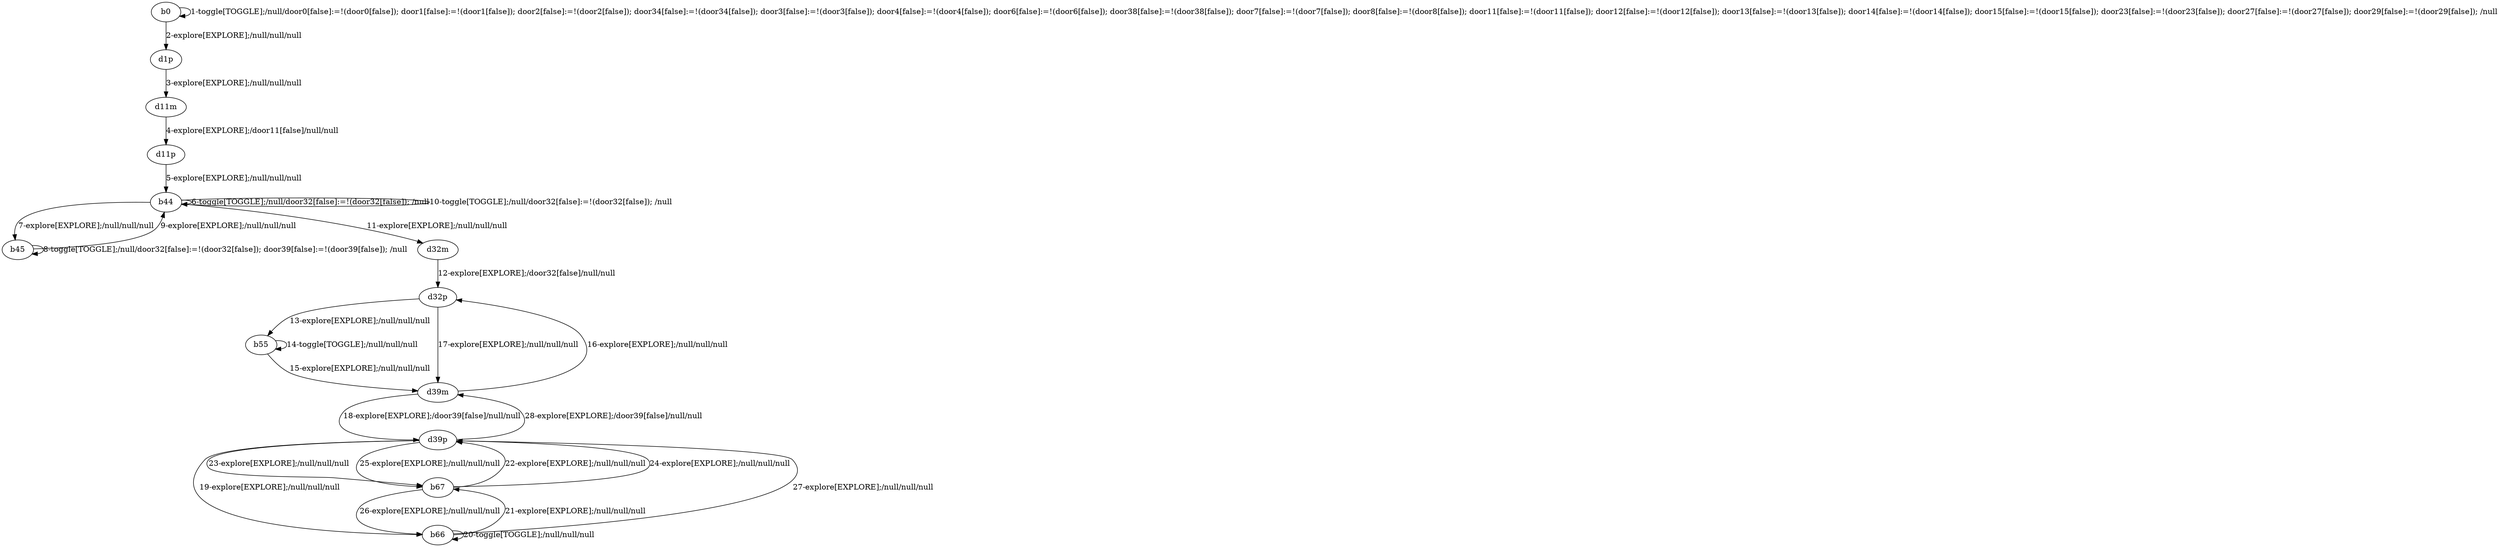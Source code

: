 # Total number of goals covered by this test: 1
# d39p --> d39m

digraph g {
"b0" -> "b0" [label = "1-toggle[TOGGLE];/null/door0[false]:=!(door0[false]); door1[false]:=!(door1[false]); door2[false]:=!(door2[false]); door34[false]:=!(door34[false]); door3[false]:=!(door3[false]); door4[false]:=!(door4[false]); door6[false]:=!(door6[false]); door38[false]:=!(door38[false]); door7[false]:=!(door7[false]); door8[false]:=!(door8[false]); door11[false]:=!(door11[false]); door12[false]:=!(door12[false]); door13[false]:=!(door13[false]); door14[false]:=!(door14[false]); door15[false]:=!(door15[false]); door23[false]:=!(door23[false]); door27[false]:=!(door27[false]); door29[false]:=!(door29[false]); /null"];
"b0" -> "d1p" [label = "2-explore[EXPLORE];/null/null/null"];
"d1p" -> "d11m" [label = "3-explore[EXPLORE];/null/null/null"];
"d11m" -> "d11p" [label = "4-explore[EXPLORE];/door11[false]/null/null"];
"d11p" -> "b44" [label = "5-explore[EXPLORE];/null/null/null"];
"b44" -> "b44" [label = "6-toggle[TOGGLE];/null/door32[false]:=!(door32[false]); /null"];
"b44" -> "b45" [label = "7-explore[EXPLORE];/null/null/null"];
"b45" -> "b45" [label = "8-toggle[TOGGLE];/null/door32[false]:=!(door32[false]); door39[false]:=!(door39[false]); /null"];
"b45" -> "b44" [label = "9-explore[EXPLORE];/null/null/null"];
"b44" -> "b44" [label = "10-toggle[TOGGLE];/null/door32[false]:=!(door32[false]); /null"];
"b44" -> "d32m" [label = "11-explore[EXPLORE];/null/null/null"];
"d32m" -> "d32p" [label = "12-explore[EXPLORE];/door32[false]/null/null"];
"d32p" -> "b55" [label = "13-explore[EXPLORE];/null/null/null"];
"b55" -> "b55" [label = "14-toggle[TOGGLE];/null/null/null"];
"b55" -> "d39m" [label = "15-explore[EXPLORE];/null/null/null"];
"d39m" -> "d32p" [label = "16-explore[EXPLORE];/null/null/null"];
"d32p" -> "d39m" [label = "17-explore[EXPLORE];/null/null/null"];
"d39m" -> "d39p" [label = "18-explore[EXPLORE];/door39[false]/null/null"];
"d39p" -> "b66" [label = "19-explore[EXPLORE];/null/null/null"];
"b66" -> "b66" [label = "20-toggle[TOGGLE];/null/null/null"];
"b66" -> "b67" [label = "21-explore[EXPLORE];/null/null/null"];
"b67" -> "d39p" [label = "22-explore[EXPLORE];/null/null/null"];
"d39p" -> "b67" [label = "23-explore[EXPLORE];/null/null/null"];
"b67" -> "d39p" [label = "24-explore[EXPLORE];/null/null/null"];
"d39p" -> "b67" [label = "25-explore[EXPLORE];/null/null/null"];
"b67" -> "b66" [label = "26-explore[EXPLORE];/null/null/null"];
"b66" -> "d39p" [label = "27-explore[EXPLORE];/null/null/null"];
"d39p" -> "d39m" [label = "28-explore[EXPLORE];/door39[false]/null/null"];
}